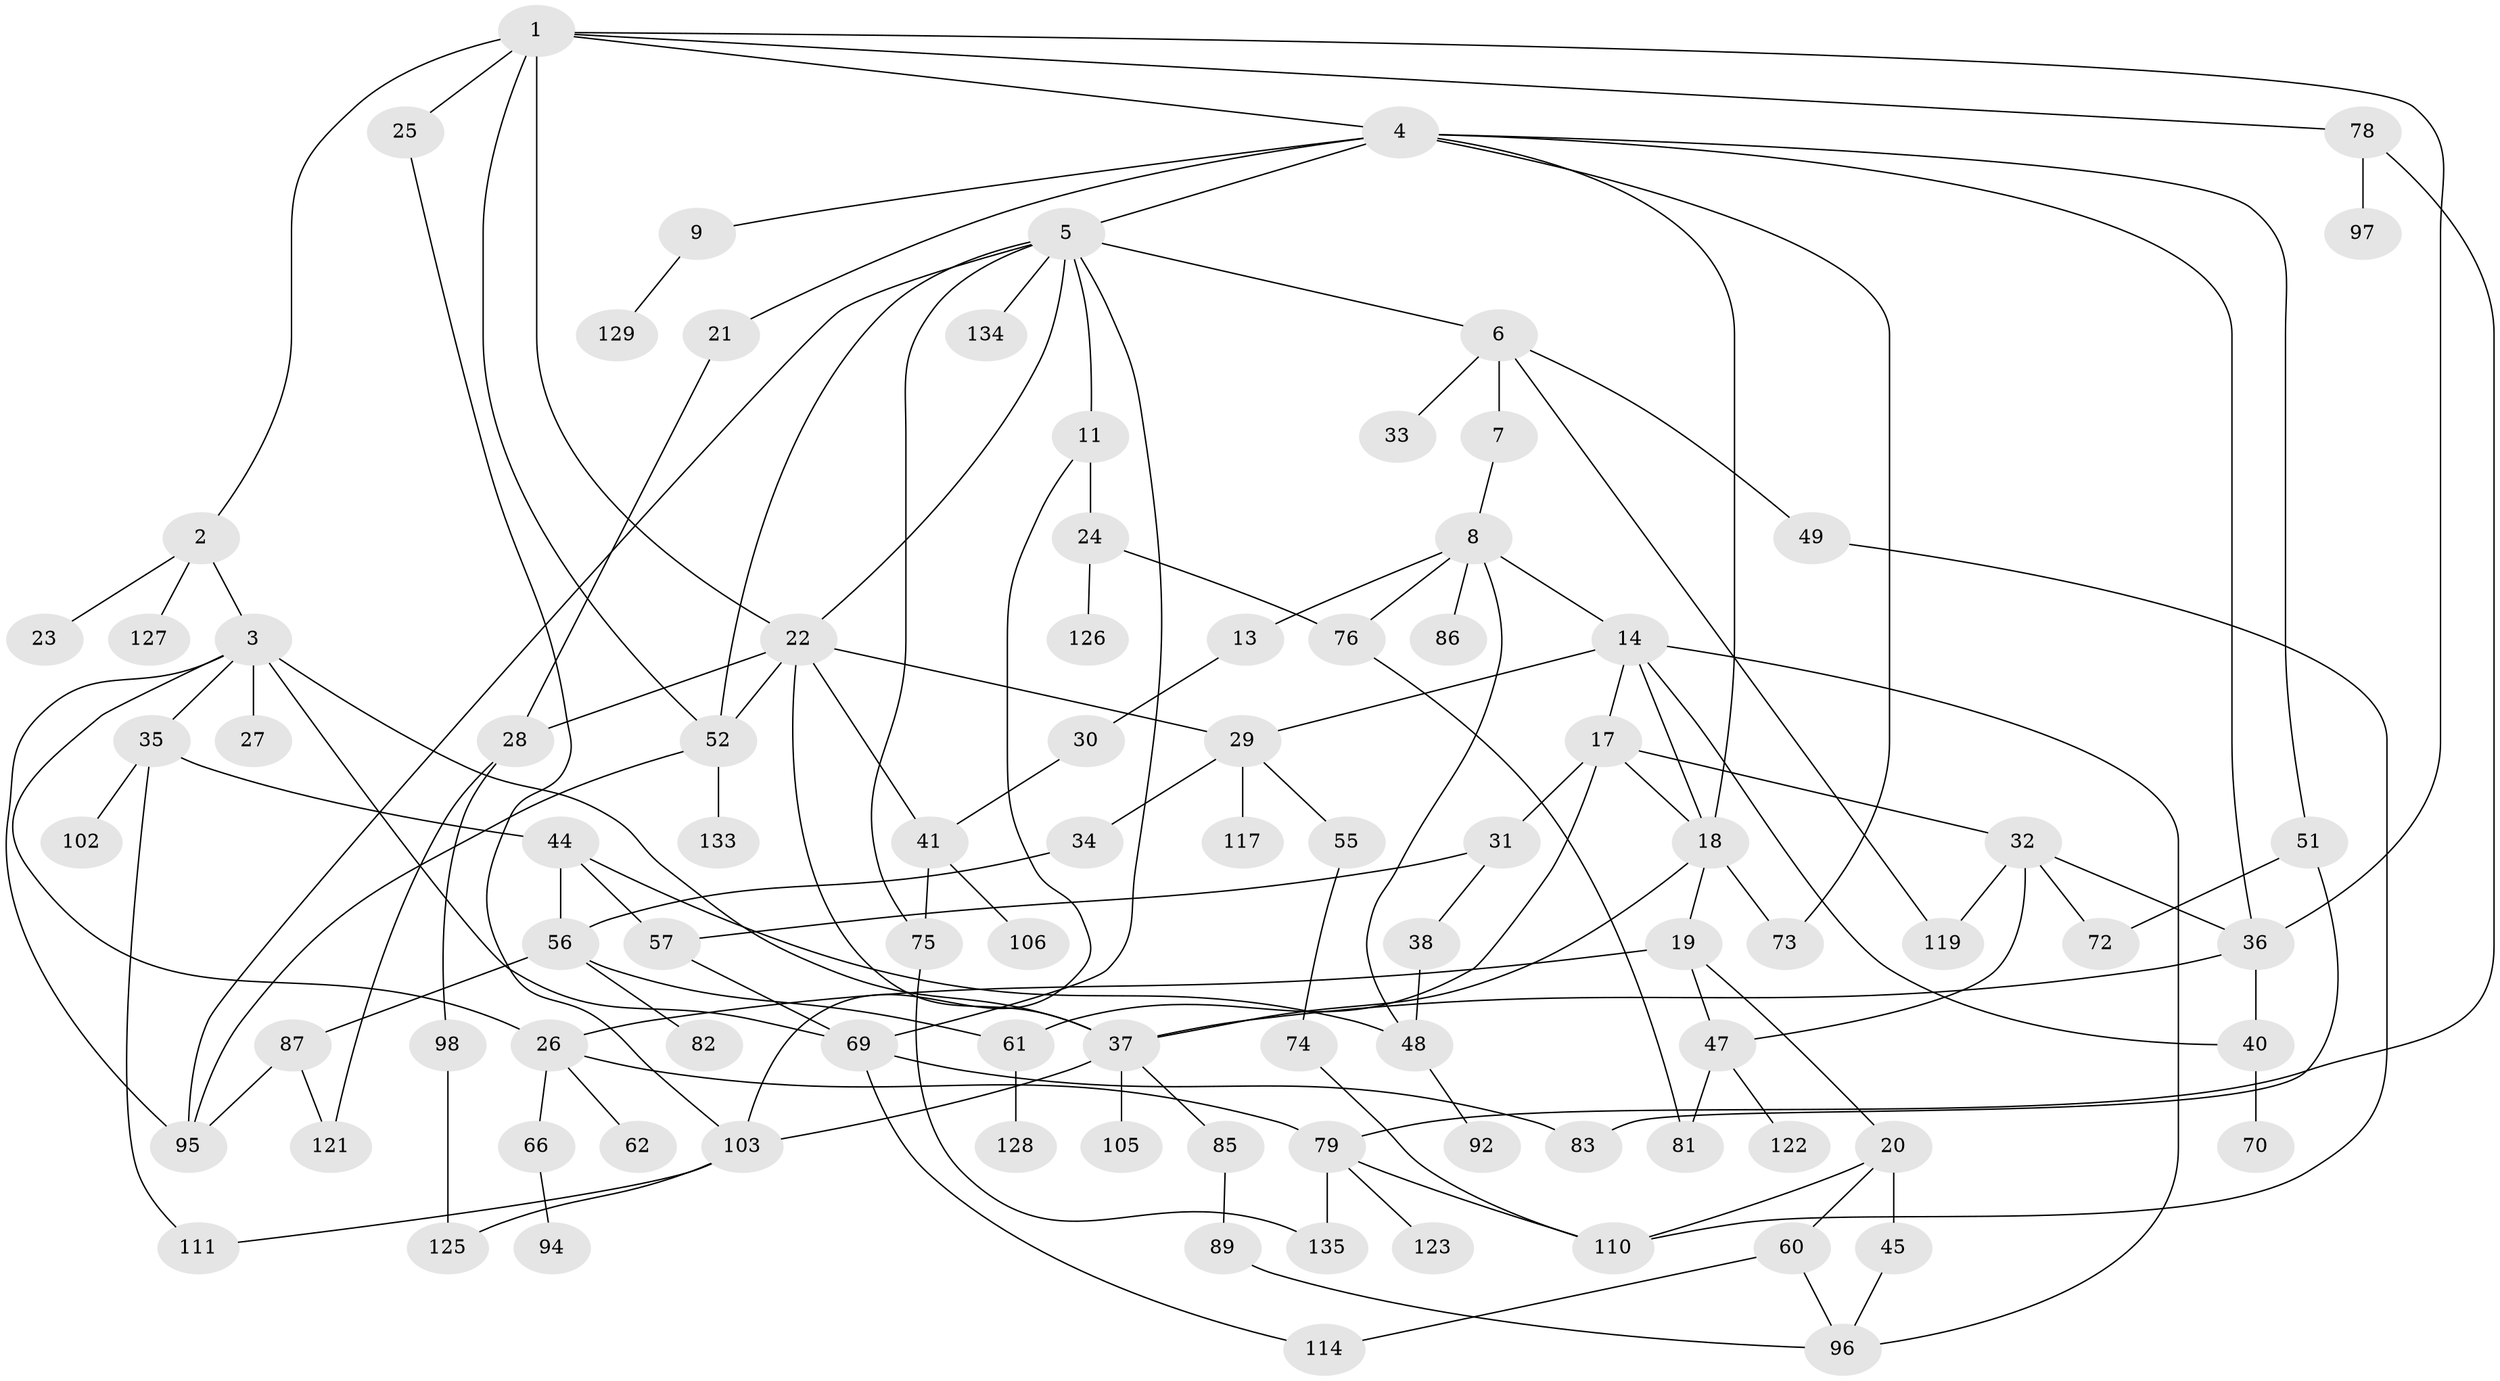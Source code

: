 // Generated by graph-tools (version 1.1) at 2025/23/03/03/25 07:23:31]
// undirected, 92 vertices, 138 edges
graph export_dot {
graph [start="1"]
  node [color=gray90,style=filled];
  1 [super="+53"];
  2;
  3 [super="+16"];
  4 [super="+64"];
  5 [super="+15"];
  6 [super="+12"];
  7;
  8 [super="+10"];
  9 [super="+65"];
  11;
  13;
  14 [super="+112"];
  17 [super="+84"];
  18 [super="+109"];
  19;
  20 [super="+39"];
  21 [super="+90"];
  22 [super="+54"];
  23;
  24 [super="+43"];
  25 [super="+42"];
  26;
  27;
  28 [super="+58"];
  29 [super="+59"];
  30;
  31;
  32 [super="+63"];
  33;
  34;
  35 [super="+67"];
  36 [super="+116"];
  37 [super="+46"];
  38;
  40 [super="+130"];
  41 [super="+77"];
  44 [super="+68"];
  45;
  47 [super="+80"];
  48 [super="+91"];
  49 [super="+50"];
  51 [super="+115"];
  52 [super="+93"];
  55;
  56 [super="+101"];
  57 [super="+136"];
  60 [super="+100"];
  61 [super="+88"];
  62;
  66 [super="+99"];
  69 [super="+71"];
  70;
  72 [super="+118"];
  73 [super="+108"];
  74;
  75;
  76;
  78;
  79 [super="+131"];
  81;
  82;
  83;
  85 [super="+124"];
  86;
  87 [super="+104"];
  89;
  92;
  94;
  95 [super="+132"];
  96 [super="+107"];
  97;
  98;
  102;
  103 [super="+113"];
  105;
  106;
  110 [super="+120"];
  111;
  114;
  117;
  119;
  121;
  122;
  123;
  125;
  126;
  127;
  128;
  129;
  133;
  134;
  135;
  1 -- 2;
  1 -- 4;
  1 -- 22;
  1 -- 25;
  1 -- 52;
  1 -- 78;
  1 -- 36;
  2 -- 3;
  2 -- 23;
  2 -- 127;
  3 -- 69;
  3 -- 95;
  3 -- 35;
  3 -- 37;
  3 -- 26;
  3 -- 27;
  4 -- 5;
  4 -- 9;
  4 -- 21;
  4 -- 36;
  4 -- 51;
  4 -- 18;
  4 -- 73;
  5 -- 6;
  5 -- 11;
  5 -- 75;
  5 -- 52;
  5 -- 134;
  5 -- 95;
  5 -- 69;
  5 -- 22;
  6 -- 7;
  6 -- 49;
  6 -- 33;
  6 -- 119;
  7 -- 8;
  8 -- 13;
  8 -- 76;
  8 -- 48;
  8 -- 86;
  8 -- 14;
  9 -- 129;
  11 -- 24;
  11 -- 103;
  13 -- 30;
  14 -- 17;
  14 -- 40;
  14 -- 18;
  14 -- 96;
  14 -- 29;
  17 -- 18;
  17 -- 31;
  17 -- 32;
  17 -- 61;
  18 -- 19;
  18 -- 73;
  18 -- 37;
  19 -- 20;
  19 -- 26;
  19 -- 47;
  20 -- 45;
  20 -- 110;
  20 -- 60;
  21 -- 28;
  22 -- 28;
  22 -- 29;
  22 -- 41;
  22 -- 52;
  22 -- 37;
  24 -- 76;
  24 -- 126;
  25 -- 103;
  26 -- 62;
  26 -- 66;
  26 -- 79;
  28 -- 121;
  28 -- 98;
  29 -- 34;
  29 -- 55;
  29 -- 117;
  30 -- 41;
  31 -- 38;
  31 -- 57;
  32 -- 47;
  32 -- 119;
  32 -- 72;
  32 -- 36;
  34 -- 56;
  35 -- 44;
  35 -- 102;
  35 -- 111;
  36 -- 40;
  36 -- 37;
  37 -- 105;
  37 -- 103;
  37 -- 85;
  38 -- 48;
  40 -- 70;
  41 -- 75;
  41 -- 106;
  44 -- 56;
  44 -- 57;
  44 -- 48;
  45 -- 96;
  47 -- 122;
  47 -- 81;
  48 -- 92;
  49 -- 110;
  51 -- 72;
  51 -- 83;
  52 -- 133;
  52 -- 95;
  55 -- 74;
  56 -- 61;
  56 -- 82;
  56 -- 87;
  57 -- 69;
  60 -- 96;
  60 -- 114;
  61 -- 128;
  66 -- 94;
  69 -- 83;
  69 -- 114;
  74 -- 110;
  75 -- 135;
  76 -- 81;
  78 -- 79;
  78 -- 97;
  79 -- 123;
  79 -- 135;
  79 -- 110;
  85 -- 89;
  87 -- 95;
  87 -- 121;
  89 -- 96;
  98 -- 125;
  103 -- 111;
  103 -- 125;
}
